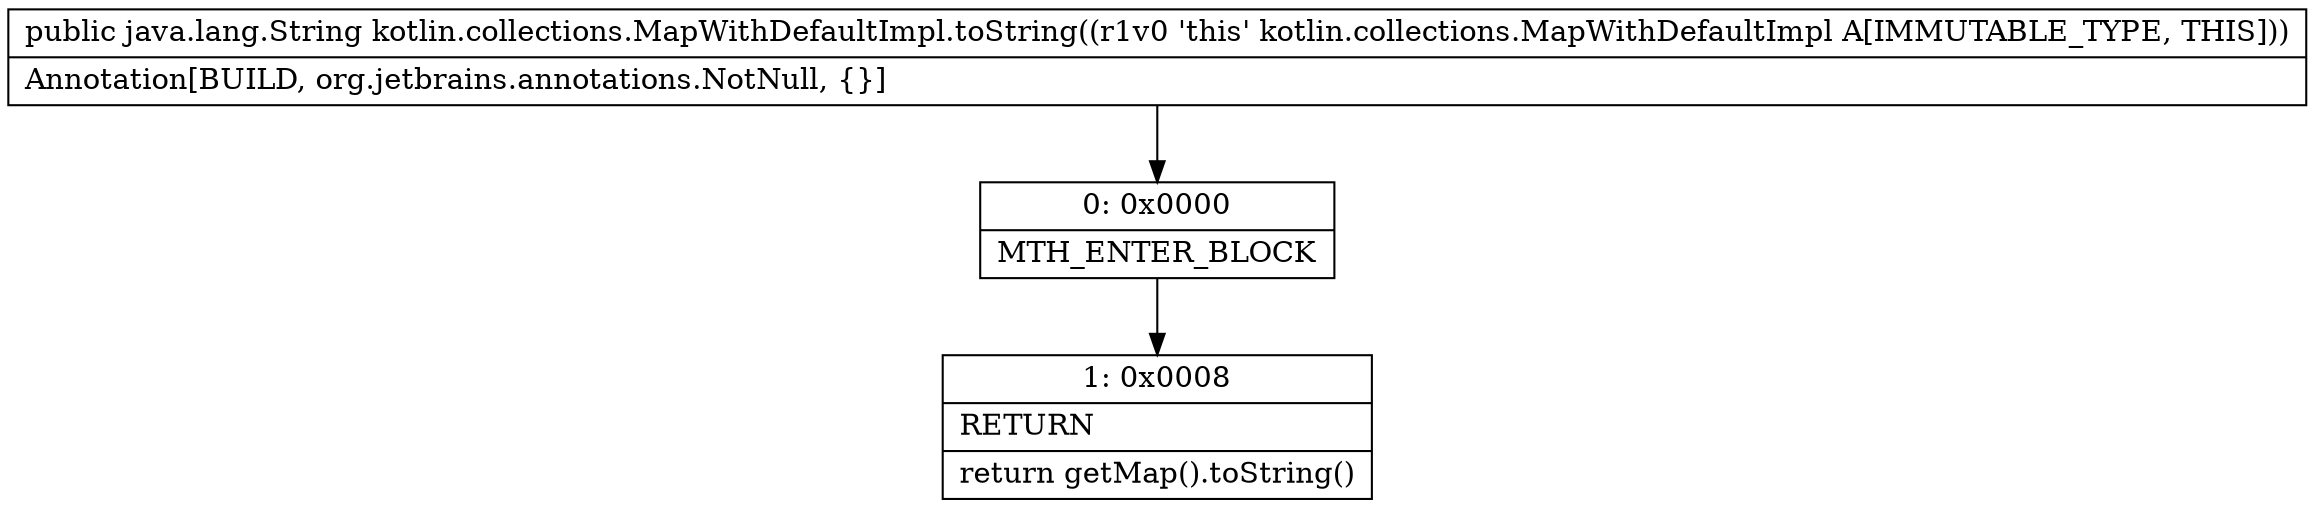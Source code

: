 digraph "CFG forkotlin.collections.MapWithDefaultImpl.toString()Ljava\/lang\/String;" {
Node_0 [shape=record,label="{0\:\ 0x0000|MTH_ENTER_BLOCK\l}"];
Node_1 [shape=record,label="{1\:\ 0x0008|RETURN\l|return getMap().toString()\l}"];
MethodNode[shape=record,label="{public java.lang.String kotlin.collections.MapWithDefaultImpl.toString((r1v0 'this' kotlin.collections.MapWithDefaultImpl A[IMMUTABLE_TYPE, THIS]))  | Annotation[BUILD, org.jetbrains.annotations.NotNull, \{\}]\l}"];
MethodNode -> Node_0;
Node_0 -> Node_1;
}

